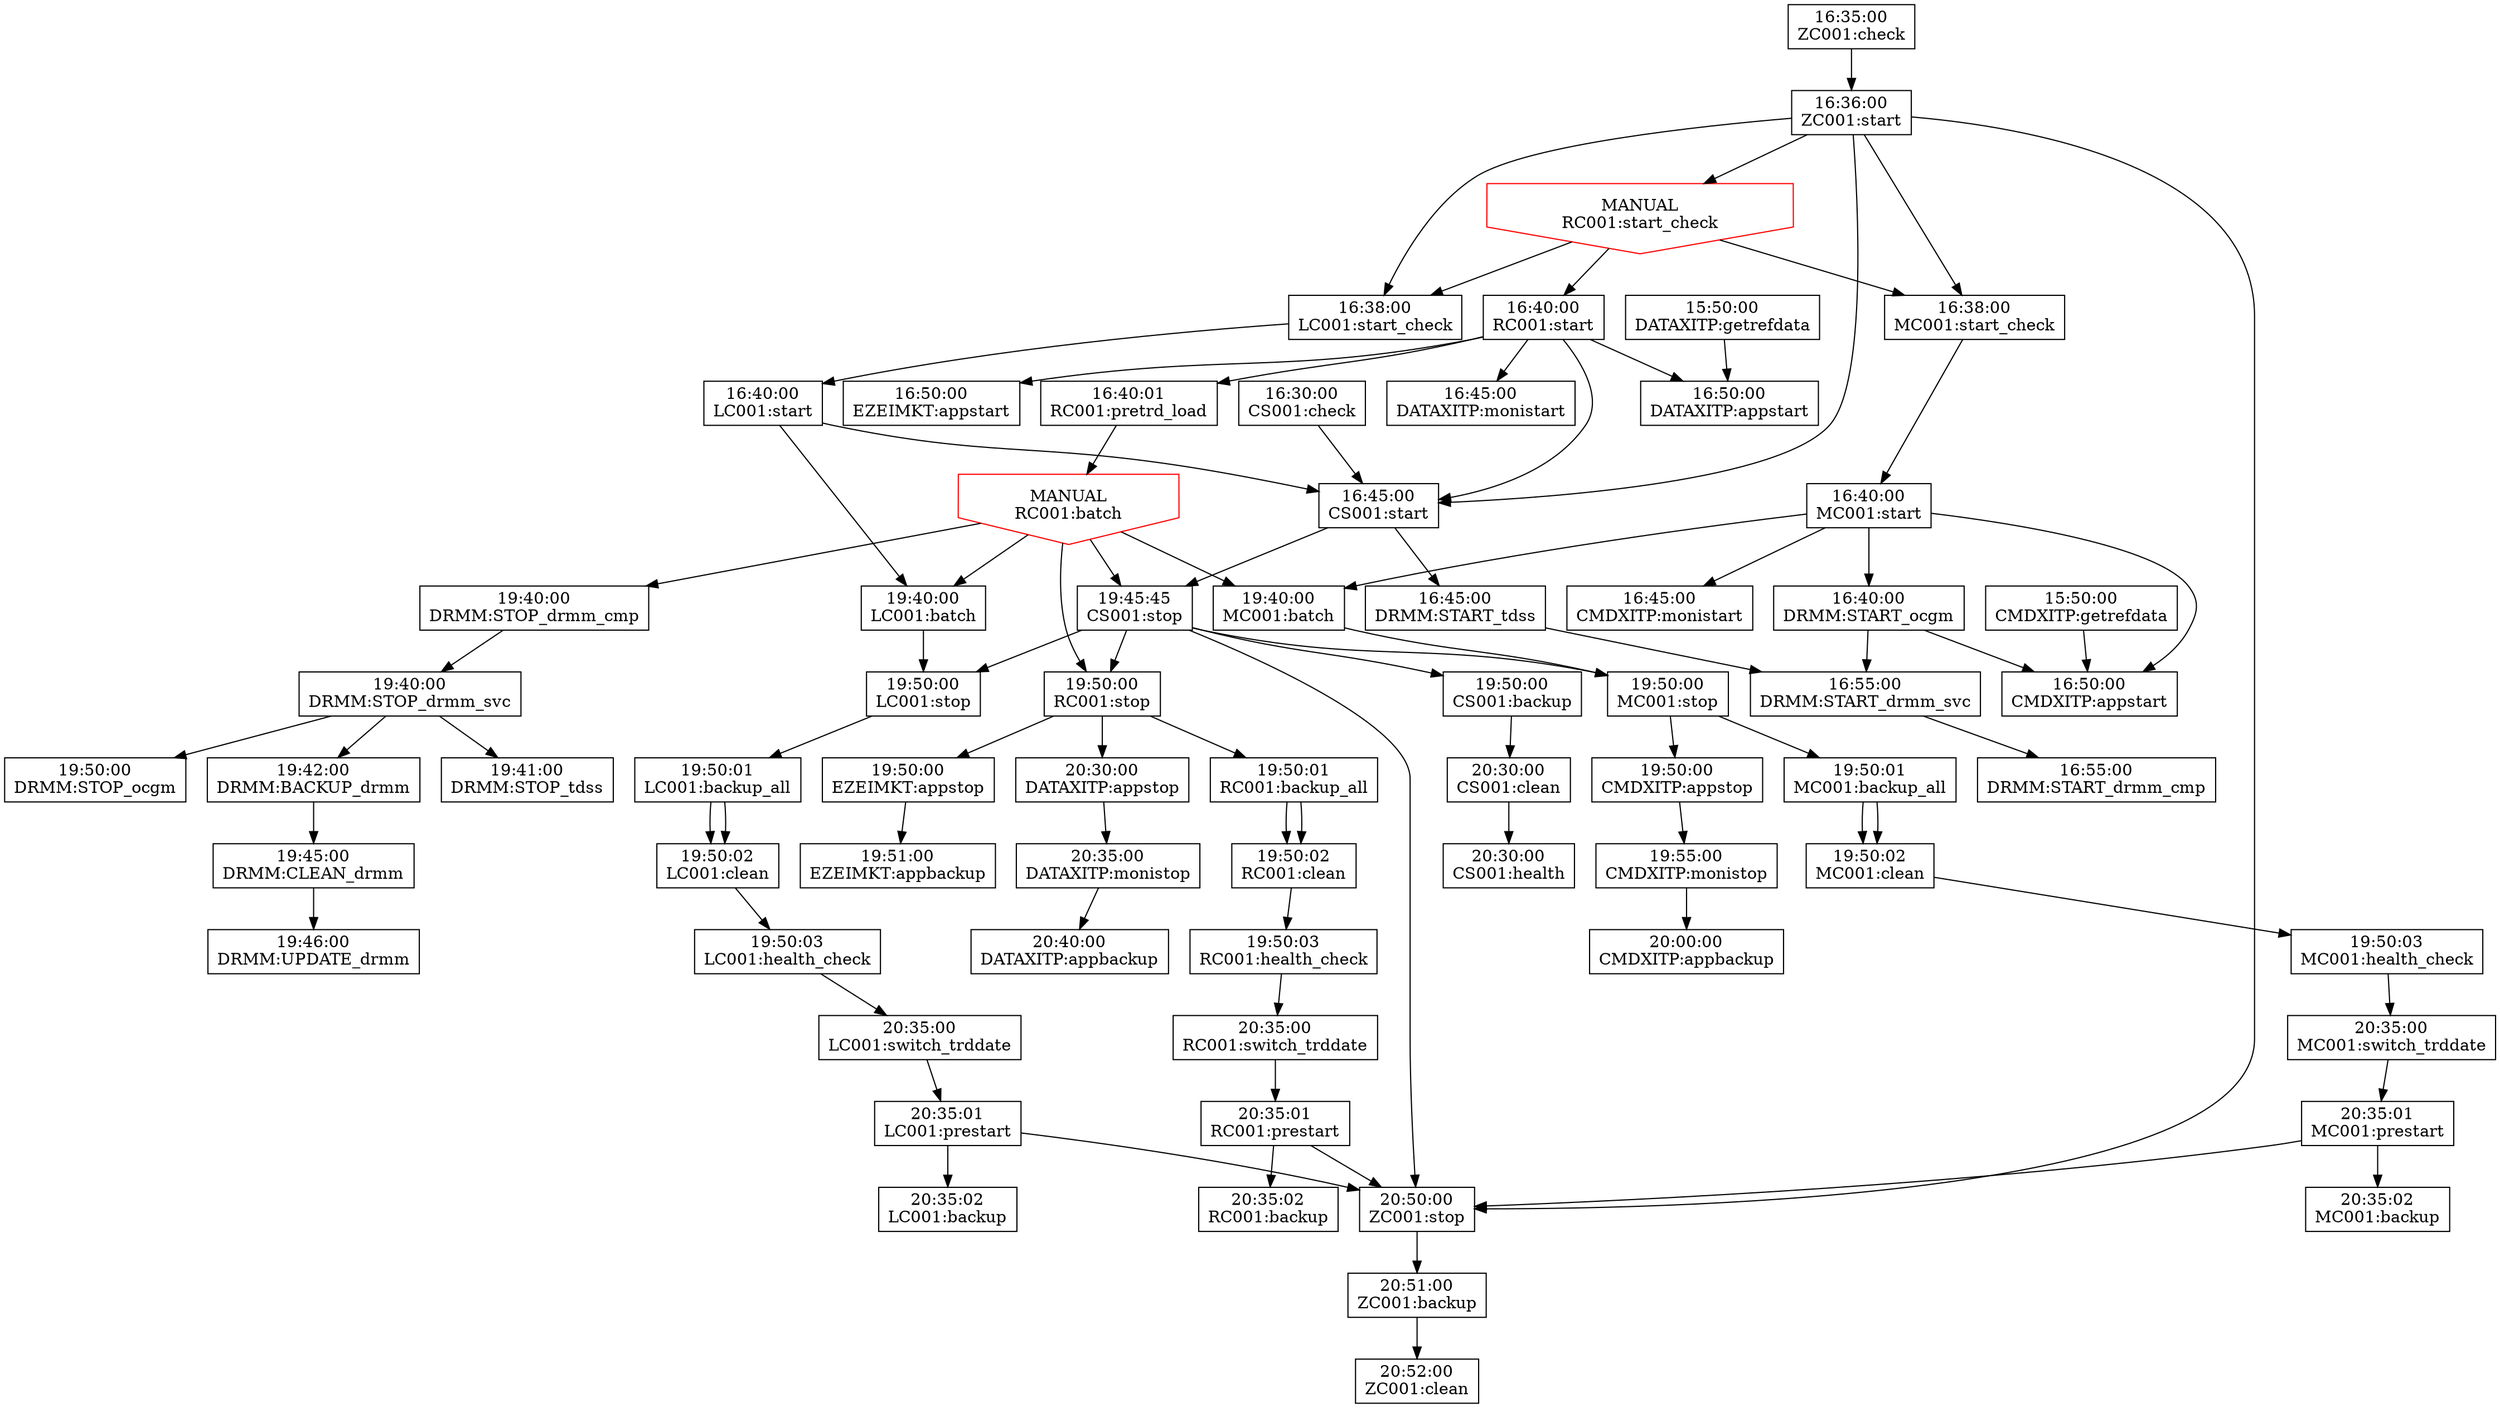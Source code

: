 digraph TOP_graph {
	1 [label="16:50:00
EZEIMKT:appstart" shape=box]
	2 [label="19:50:00
EZEIMKT:appstop" shape=box]
	3 [label="19:51:00
EZEIMKT:appbackup" shape=box]
	10 [label="15:50:00
CMDXITP:getrefdata" shape=box]
	11 [label="16:45:00
CMDXITP:monistart" shape=box]
	12 [label="16:50:00
CMDXITP:appstart" shape=box]
	13 [label="19:50:00
CMDXITP:appstop" shape=box]
	14 [label="19:55:00
CMDXITP:monistop" shape=box]
	15 [label="20:00:00
CMDXITP:appbackup" shape=box]
	16 [label="16:35:00
ZC001:check" shape=box]
	17 [label="16:36:00
ZC001:start" shape=box]
	18 [label="20:50:00
ZC001:stop" shape=box]
	19 [label="20:51:00
ZC001:backup" shape=box]
	20 [label="20:52:00
ZC001:clean" shape=box]
	30 [label="16:40:00
RC001:start" shape=box]
	31 [label="16:40:01
RC001:pretrd_load" shape=box]
	32 [label="19:50:00
RC001:stop" shape=box]
	33 [label="19:50:01
RC001:backup_all" shape=box]
	34 [label="19:50:02
RC001:clean" shape=box]
	35 [label="19:50:03
RC001:health_check" shape=box]
	36 [label="20:35:00
RC001:switch_trddate" shape=box]
	37 [label="20:35:01
RC001:prestart" shape=box]
	38 [label="20:35:02
RC001:backup" shape=box]
	39 [label="MANUAL
RC001:start_check" color=red shape=invhouse]
	40 [label="MANUAL
RC001:batch" color=red shape=invhouse]
	56 [label="16:38:00
MC001:start_check" shape=box]
	57 [label="16:40:00
MC001:start" shape=box]
	58 [label="19:40:00
MC001:batch" shape=box]
	59 [label="19:50:00
MC001:stop" shape=box]
	60 [label="19:50:01
MC001:backup_all" shape=box]
	61 [label="19:50:02
MC001:clean" shape=box]
	62 [label="19:50:03
MC001:health_check" shape=box]
	63 [label="20:35:00
MC001:switch_trddate" shape=box]
	64 [label="20:35:01
MC001:prestart" shape=box]
	65 [label="20:35:02
MC001:backup" shape=box]
	80 [label="16:38:00
LC001:start_check" shape=box]
	81 [label="16:40:00
LC001:start" shape=box]
	82 [label="19:40:00
LC001:batch" shape=box]
	83 [label="19:50:00
LC001:stop" shape=box]
	84 [label="19:50:01
LC001:backup_all" shape=box]
	85 [label="19:50:02
LC001:clean" shape=box]
	86 [label="19:50:03
LC001:health_check" shape=box]
	87 [label="20:35:00
LC001:switch_trddate" shape=box]
	88 [label="20:35:01
LC001:prestart" shape=box]
	89 [label="20:35:02
LC001:backup" shape=box]
	104 [label="16:30:00
CS001:check" shape=box]
	105 [label="16:45:00
CS001:start" shape=box]
	106 [label="19:45:45
CS001:stop" shape=box]
	107 [label="19:50:00
CS001:backup" shape=box]
	108 [label="20:30:00
CS001:clean" shape=box]
	109 [label="20:30:00
CS001:health" shape=box]
	116 [label="16:55:00
DRMM:START_drmm_svc" shape=box]
	117 [label="19:40:00
DRMM:STOP_drmm_svc" shape=box]
	118 [label="16:55:00
DRMM:START_drmm_cmp" shape=box]
	119 [label="19:40:00
DRMM:STOP_drmm_cmp" shape=box]
	121 [label="19:42:00
DRMM:BACKUP_drmm" shape=box]
	122 [label="19:45:00
DRMM:CLEAN_drmm" shape=box]
	123 [label="19:46:00
DRMM:UPDATE_drmm" shape=box]
	124 [label="16:45:00
DRMM:START_tdss" shape=box]
	125 [label="19:41:00
DRMM:STOP_tdss" shape=box]
	126 [label="16:40:00
DRMM:START_ocgm" shape=box]
	127 [label="19:50:00
DRMM:STOP_ocgm" shape=box]
	133 [label="15:50:00
DATAXITP:getrefdata" shape=box]
	134 [label="16:45:00
DATAXITP:monistart" shape=box]
	135 [label="16:50:00
DATAXITP:appstart" shape=box]
	136 [label="20:30:00
DATAXITP:appstop" shape=box]
	137 [label="20:35:00
DATAXITP:monistop" shape=box]
	138 [label="20:40:00
DATAXITP:appbackup" shape=box]
	30 -> 1
	32 -> 2
	2 -> 3
	57 -> 11
	57 -> 12
	10 -> 12
	126 -> 12
	59 -> 13
	13 -> 14
	14 -> 15
	16 -> 17
	17 -> 18
	106 -> 18
	88 -> 18
	37 -> 18
	64 -> 18
	18 -> 19
	19 -> 20
	39 -> 30
	30 -> 31
	40 -> 32
	106 -> 32
	32 -> 33
	33 -> 34
	33 -> 34
	34 -> 35
	35 -> 36
	36 -> 37
	37 -> 38
	17 -> 39
	31 -> 40
	17 -> 56
	39 -> 56
	56 -> 57
	57 -> 58
	40 -> 58
	58 -> 59
	106 -> 59
	59 -> 60
	60 -> 61
	60 -> 61
	61 -> 62
	62 -> 63
	63 -> 64
	64 -> 65
	17 -> 80
	39 -> 80
	80 -> 81
	81 -> 82
	40 -> 82
	82 -> 83
	106 -> 83
	83 -> 84
	84 -> 85
	84 -> 85
	85 -> 86
	86 -> 87
	87 -> 88
	88 -> 89
	17 -> 105
	81 -> 105
	30 -> 105
	104 -> 105
	40 -> 106
	105 -> 106
	106 -> 107
	107 -> 108
	108 -> 109
	126 -> 116
	124 -> 116
	119 -> 117
	116 -> 118
	40 -> 119
	117 -> 121
	121 -> 122
	122 -> 123
	105 -> 124
	117 -> 125
	57 -> 126
	117 -> 127
	30 -> 134
	30 -> 135
	133 -> 135
	32 -> 136
	136 -> 137
	137 -> 138
}
